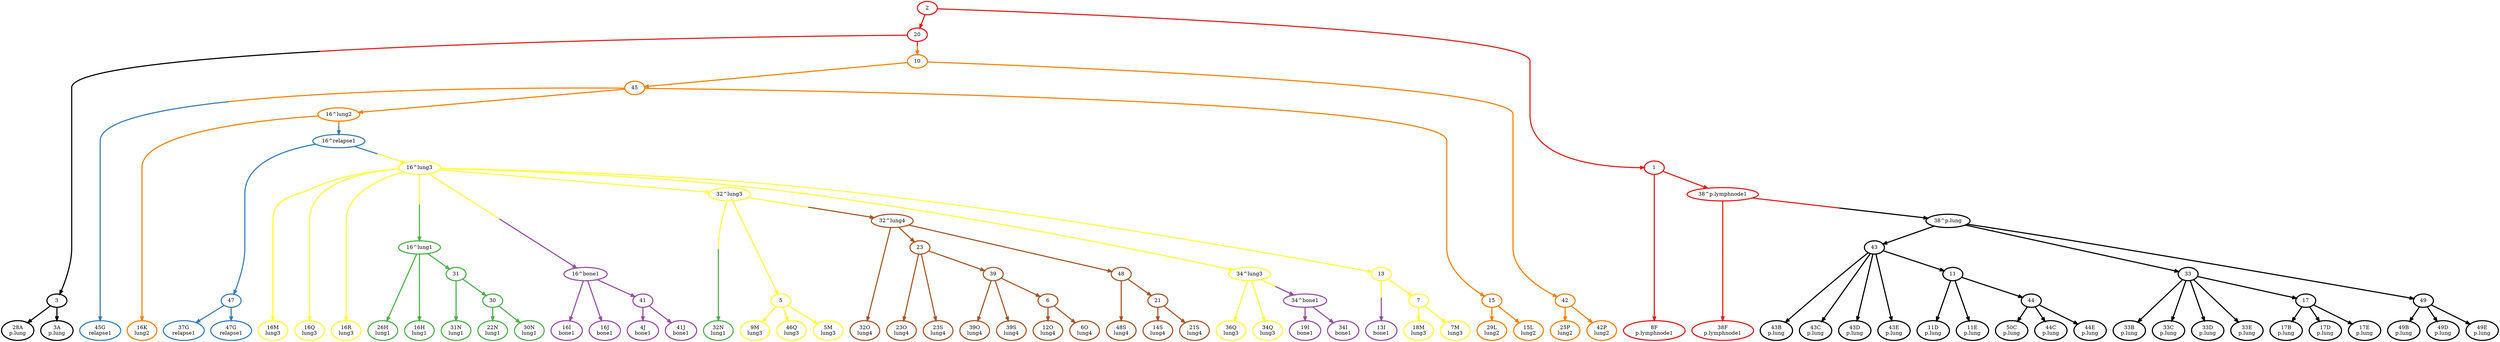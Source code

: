 digraph T {
	{
		rank=same
		0 [penwidth=3,colorscheme=set19,color=0,label="28A\np.lung"]
		1 [penwidth=3,colorscheme=set19,color=0,label="3A\np.lung"]
		2 [penwidth=3,colorscheme=set19,color=0,label="43B\np.lung"]
		3 [penwidth=3,colorscheme=set19,color=0,label="43C\np.lung"]
		4 [penwidth=3,colorscheme=set19,color=0,label="43D\np.lung"]
		5 [penwidth=3,colorscheme=set19,color=0,label="43E\np.lung"]
		6 [penwidth=3,colorscheme=set19,color=0,label="11D\np.lung"]
		7 [penwidth=3,colorscheme=set19,color=0,label="11E\np.lung"]
		8 [penwidth=3,colorscheme=set19,color=0,label="33B\np.lung"]
		9 [penwidth=3,colorscheme=set19,color=0,label="33C\np.lung"]
		10 [penwidth=3,colorscheme=set19,color=0,label="33D\np.lung"]
		11 [penwidth=3,colorscheme=set19,color=0,label="33E\np.lung"]
		12 [penwidth=3,colorscheme=set19,color=0,label="50C\np.lung"]
		13 [penwidth=3,colorscheme=set19,color=0,label="44C\np.lung"]
		14 [penwidth=3,colorscheme=set19,color=0,label="44E\np.lung"]
		15 [penwidth=3,colorscheme=set19,color=0,label="17B\np.lung"]
		16 [penwidth=3,colorscheme=set19,color=0,label="17D\np.lung"]
		17 [penwidth=3,colorscheme=set19,color=0,label="17E\np.lung"]
		18 [penwidth=3,colorscheme=set19,color=0,label="49B\np.lung"]
		19 [penwidth=3,colorscheme=set19,color=0,label="49D\np.lung"]
		20 [penwidth=3,colorscheme=set19,color=0,label="49E\np.lung"]
		21 [penwidth=3,colorscheme=set19,color=1,label="8F\np.lymphnode1"]
		22 [penwidth=3,colorscheme=set19,color=1,label="38F\np.lymphnode1"]
		23 [penwidth=3,colorscheme=set19,color=2,label="37G\nrelapse1"]
		24 [penwidth=3,colorscheme=set19,color=2,label="47G\nrelapse1"]
		25 [penwidth=3,colorscheme=set19,color=3,label="26H\nlung1"]
		26 [penwidth=3,colorscheme=set19,color=3,label="16H\nlung1"]
		27 [penwidth=3,colorscheme=set19,color=3,label="31N\nlung1"]
		28 [penwidth=3,colorscheme=set19,color=3,label="22N\nlung1"]
		29 [penwidth=3,colorscheme=set19,color=3,label="30N\nlung1"]
		30 [penwidth=3,colorscheme=set19,color=4,label="16I\nbone1"]
		31 [penwidth=3,colorscheme=set19,color=4,label="16J\nbone1"]
		32 [penwidth=3,colorscheme=set19,color=4,label="19I\nbone1"]
		33 [penwidth=3,colorscheme=set19,color=4,label="34I\nbone1"]
		34 [penwidth=3,colorscheme=set19,color=4,label="4J\nbone1"]
		35 [penwidth=3,colorscheme=set19,color=4,label="41J\nbone1"]
		36 [penwidth=3,colorscheme=set19,color=2,label="45G\nrelapse1"]
		37 [penwidth=3,colorscheme=set19,color=5,label="16K\nlung2"]
		38 [penwidth=3,colorscheme=set19,color=5,label="29L\nlung2"]
		39 [penwidth=3,colorscheme=set19,color=5,label="15L\nlung2"]
		40 [penwidth=3,colorscheme=set19,color=5,label="25P\nlung2"]
		41 [penwidth=3,colorscheme=set19,color=5,label="42P\nlung2"]
		42 [penwidth=3,colorscheme=set19,color=3,label="32N\nlung1"]
		43 [penwidth=3,colorscheme=set19,color=4,label="13I\nbone1"]
		44 [penwidth=3,colorscheme=set19,color=6,label="9M\nlung3"]
		45 [penwidth=3,colorscheme=set19,color=6,label="46Q\nlung3"]
		46 [penwidth=3,colorscheme=set19,color=6,label="5M\nlung3"]
		47 [penwidth=3,colorscheme=set19,color=6,label="18M\nlung3"]
		48 [penwidth=3,colorscheme=set19,color=6,label="7M\nlung3"]
		49 [penwidth=3,colorscheme=set19,color=6,label="16M\nlung3"]
		50 [penwidth=3,colorscheme=set19,color=6,label="16Q\nlung3"]
		51 [penwidth=3,colorscheme=set19,color=6,label="16R\nlung3"]
		52 [penwidth=3,colorscheme=set19,color=6,label="36Q\nlung3"]
		53 [penwidth=3,colorscheme=set19,color=6,label="34Q\nlung3"]
		54 [penwidth=3,colorscheme=set19,color=7,label="32O\nlung4"]
		55 [penwidth=3,colorscheme=set19,color=7,label="39O\nlung4"]
		56 [penwidth=3,colorscheme=set19,color=7,label="39S\nlung4"]
		57 [penwidth=3,colorscheme=set19,color=7,label="12O\nlung4"]
		58 [penwidth=3,colorscheme=set19,color=7,label="6O\nlung4"]
		59 [penwidth=3,colorscheme=set19,color=7,label="48S\nlung4"]
		60 [penwidth=3,colorscheme=set19,color=7,label="14S\nlung4"]
		61 [penwidth=3,colorscheme=set19,color=7,label="21S\nlung4"]
		62 [penwidth=3,colorscheme=set19,color=7,label="23O\nlung4"]
		63 [penwidth=3,colorscheme=set19,color=7,label="23S\nlung4"]
	}
	64 [penwidth=3,colorscheme=set19,color=0,label="3"]
	65 [penwidth=3,colorscheme=set19,color=0,label="43"]
	66 [penwidth=3,colorscheme=set19,color=0,label="11"]
	67 [penwidth=3,colorscheme=set19,color=0,label="44"]
	68 [penwidth=3,colorscheme=set19,color=0,label="38^p.lung"]
	69 [penwidth=3,colorscheme=set19,color=0,label="33"]
	70 [penwidth=3,colorscheme=set19,color=0,label="49"]
	71 [penwidth=3,colorscheme=set19,color=0,label="17"]
	72 [penwidth=3,colorscheme=set19,color=1,label="38^p.lymphnode1"]
	73 [penwidth=3,colorscheme=set19,color=1,label="20"]
	74 [penwidth=3,colorscheme=set19,color=1,label="2"]
	75 [penwidth=3,colorscheme=set19,color=1,label="1"]
	76 [penwidth=3,colorscheme=set19,color=5,label="10"]
	77 [penwidth=3,colorscheme=set19,color=2,label="16^relapse1"]
	78 [penwidth=3,colorscheme=set19,color=2,label="47"]
	79 [penwidth=3,colorscheme=set19,color=6,label="16^lung3"]
	80 [penwidth=3,colorscheme=set19,color=3,label="16^lung1"]
	81 [penwidth=3,colorscheme=set19,color=3,label="31"]
	82 [penwidth=3,colorscheme=set19,color=3,label="30"]
	83 [penwidth=3,colorscheme=set19,color=4,label="16^bone1"]
	84 [penwidth=3,colorscheme=set19,color=4,label="41"]
	85 [penwidth=3,colorscheme=set19,color=4,label="34^bone1"]
	86 [penwidth=3,colorscheme=set19,color=5,label="16^lung2"]
	87 [penwidth=3,colorscheme=set19,color=5,label="45"]
	88 [penwidth=3,colorscheme=set19,color=5,label="42"]
	89 [penwidth=3,colorscheme=set19,color=5,label="15"]
	90 [penwidth=3,colorscheme=set19,color=6,label="32^lung3"]
	91 [penwidth=3,colorscheme=set19,color=6,label="34^lung3"]
	92 [penwidth=3,colorscheme=set19,color=6,label="13"]
	93 [penwidth=3,colorscheme=set19,color=6,label="5"]
	94 [penwidth=3,colorscheme=set19,color=6,label="7"]
	95 [penwidth=3,colorscheme=set19,color=7,label="32^lung4"]
	96 [penwidth=3,colorscheme=set19,color=7,label="23"]
	97 [penwidth=3,colorscheme=set19,color=7,label="48"]
	98 [penwidth=3,colorscheme=set19,color=7,label="39"]
	99 [penwidth=3,colorscheme=set19,color=7,label="6"]
	100 [penwidth=3,colorscheme=set19,color=7,label="21"]
	64 -> 0 [penwidth=3,colorscheme=set19,color="0;0.5:0"]
	64 -> 1 [penwidth=3,colorscheme=set19,color="0;0.5:0"]
	65 -> 66 [penwidth=3,colorscheme=set19,color="0;0.5:0"]
	65 -> 2 [penwidth=3,colorscheme=set19,color="0;0.5:0"]
	65 -> 3 [penwidth=3,colorscheme=set19,color="0;0.5:0"]
	65 -> 4 [penwidth=3,colorscheme=set19,color="0;0.5:0"]
	65 -> 5 [penwidth=3,colorscheme=set19,color="0;0.5:0"]
	66 -> 67 [penwidth=3,colorscheme=set19,color="0;0.5:0"]
	66 -> 6 [penwidth=3,colorscheme=set19,color="0;0.5:0"]
	66 -> 7 [penwidth=3,colorscheme=set19,color="0;0.5:0"]
	67 -> 12 [penwidth=3,colorscheme=set19,color="0;0.5:0"]
	67 -> 13 [penwidth=3,colorscheme=set19,color="0;0.5:0"]
	67 -> 14 [penwidth=3,colorscheme=set19,color="0;0.5:0"]
	68 -> 69 [penwidth=3,colorscheme=set19,color="0;0.5:0"]
	68 -> 65 [penwidth=3,colorscheme=set19,color="0;0.5:0"]
	68 -> 70 [penwidth=3,colorscheme=set19,color="0;0.5:0"]
	69 -> 71 [penwidth=3,colorscheme=set19,color="0;0.5:0"]
	69 -> 8 [penwidth=3,colorscheme=set19,color="0;0.5:0"]
	69 -> 9 [penwidth=3,colorscheme=set19,color="0;0.5:0"]
	69 -> 10 [penwidth=3,colorscheme=set19,color="0;0.5:0"]
	69 -> 11 [penwidth=3,colorscheme=set19,color="0;0.5:0"]
	70 -> 18 [penwidth=3,colorscheme=set19,color="0;0.5:0"]
	70 -> 19 [penwidth=3,colorscheme=set19,color="0;0.5:0"]
	70 -> 20 [penwidth=3,colorscheme=set19,color="0;0.5:0"]
	71 -> 15 [penwidth=3,colorscheme=set19,color="0;0.5:0"]
	71 -> 16 [penwidth=3,colorscheme=set19,color="0;0.5:0"]
	71 -> 17 [penwidth=3,colorscheme=set19,color="0;0.5:0"]
	72 -> 68 [penwidth=3,colorscheme=set19,color="1;0.5:0"]
	72 -> 22 [penwidth=3,colorscheme=set19,color="1;0.5:1"]
	73 -> 64 [penwidth=3,colorscheme=set19,color="1;0.5:0"]
	73 -> 76 [penwidth=3,colorscheme=set19,color="1;0.5:5"]
	74 -> 75 [penwidth=3,colorscheme=set19,color="1;0.5:1"]
	74 -> 73 [penwidth=3,colorscheme=set19,color="1;0.5:1"]
	75 -> 72 [penwidth=3,colorscheme=set19,color="1;0.5:1"]
	75 -> 21 [penwidth=3,colorscheme=set19,color="1;0.5:1"]
	76 -> 88 [penwidth=3,colorscheme=set19,color="5;0.5:5"]
	76 -> 87 [penwidth=3,colorscheme=set19,color="5;0.5:5"]
	77 -> 78 [penwidth=3,colorscheme=set19,color="2;0.5:2"]
	77 -> 79 [penwidth=3,colorscheme=set19,color="2;0.5:6"]
	78 -> 23 [penwidth=3,colorscheme=set19,color="2;0.5:2"]
	78 -> 24 [penwidth=3,colorscheme=set19,color="2;0.5:2"]
	79 -> 80 [penwidth=3,colorscheme=set19,color="6;0.5:3"]
	79 -> 83 [penwidth=3,colorscheme=set19,color="6;0.5:4"]
	79 -> 92 [penwidth=3,colorscheme=set19,color="6;0.5:6"]
	79 -> 90 [penwidth=3,colorscheme=set19,color="6;0.5:6"]
	79 -> 91 [penwidth=3,colorscheme=set19,color="6;0.5:6"]
	79 -> 49 [penwidth=3,colorscheme=set19,color="6;0.5:6"]
	79 -> 50 [penwidth=3,colorscheme=set19,color="6;0.5:6"]
	79 -> 51 [penwidth=3,colorscheme=set19,color="6;0.5:6"]
	80 -> 81 [penwidth=3,colorscheme=set19,color="3;0.5:3"]
	80 -> 25 [penwidth=3,colorscheme=set19,color="3;0.5:3"]
	80 -> 26 [penwidth=3,colorscheme=set19,color="3;0.5:3"]
	81 -> 82 [penwidth=3,colorscheme=set19,color="3;0.5:3"]
	81 -> 27 [penwidth=3,colorscheme=set19,color="3;0.5:3"]
	82 -> 28 [penwidth=3,colorscheme=set19,color="3;0.5:3"]
	82 -> 29 [penwidth=3,colorscheme=set19,color="3;0.5:3"]
	83 -> 84 [penwidth=3,colorscheme=set19,color="4;0.5:4"]
	83 -> 30 [penwidth=3,colorscheme=set19,color="4;0.5:4"]
	83 -> 31 [penwidth=3,colorscheme=set19,color="4;0.5:4"]
	84 -> 34 [penwidth=3,colorscheme=set19,color="4;0.5:4"]
	84 -> 35 [penwidth=3,colorscheme=set19,color="4;0.5:4"]
	85 -> 32 [penwidth=3,colorscheme=set19,color="4;0.5:4"]
	85 -> 33 [penwidth=3,colorscheme=set19,color="4;0.5:4"]
	86 -> 77 [penwidth=3,colorscheme=set19,color="5;0.5:2"]
	86 -> 37 [penwidth=3,colorscheme=set19,color="5;0.5:5"]
	87 -> 36 [penwidth=3,colorscheme=set19,color="5;0.5:2"]
	87 -> 89 [penwidth=3,colorscheme=set19,color="5;0.5:5"]
	87 -> 86 [penwidth=3,colorscheme=set19,color="5;0.5:5"]
	88 -> 40 [penwidth=3,colorscheme=set19,color="5;0.5:5"]
	88 -> 41 [penwidth=3,colorscheme=set19,color="5;0.5:5"]
	89 -> 38 [penwidth=3,colorscheme=set19,color="5;0.5:5"]
	89 -> 39 [penwidth=3,colorscheme=set19,color="5;0.5:5"]
	90 -> 42 [penwidth=3,colorscheme=set19,color="6;0.5:3"]
	90 -> 93 [penwidth=3,colorscheme=set19,color="6;0.5:6"]
	90 -> 95 [penwidth=3,colorscheme=set19,color="6;0.5:7"]
	91 -> 85 [penwidth=3,colorscheme=set19,color="6;0.5:4"]
	91 -> 52 [penwidth=3,colorscheme=set19,color="6;0.5:6"]
	91 -> 53 [penwidth=3,colorscheme=set19,color="6;0.5:6"]
	92 -> 43 [penwidth=3,colorscheme=set19,color="6;0.5:4"]
	92 -> 94 [penwidth=3,colorscheme=set19,color="6;0.5:6"]
	93 -> 44 [penwidth=3,colorscheme=set19,color="6;0.5:6"]
	93 -> 45 [penwidth=3,colorscheme=set19,color="6;0.5:6"]
	93 -> 46 [penwidth=3,colorscheme=set19,color="6;0.5:6"]
	94 -> 47 [penwidth=3,colorscheme=set19,color="6;0.5:6"]
	94 -> 48 [penwidth=3,colorscheme=set19,color="6;0.5:6"]
	95 -> 96 [penwidth=3,colorscheme=set19,color="7;0.5:7"]
	95 -> 97 [penwidth=3,colorscheme=set19,color="7;0.5:7"]
	95 -> 54 [penwidth=3,colorscheme=set19,color="7;0.5:7"]
	96 -> 98 [penwidth=3,colorscheme=set19,color="7;0.5:7"]
	96 -> 62 [penwidth=3,colorscheme=set19,color="7;0.5:7"]
	96 -> 63 [penwidth=3,colorscheme=set19,color="7;0.5:7"]
	97 -> 100 [penwidth=3,colorscheme=set19,color="7;0.5:7"]
	97 -> 59 [penwidth=3,colorscheme=set19,color="7;0.5:7"]
	98 -> 99 [penwidth=3,colorscheme=set19,color="7;0.5:7"]
	98 -> 55 [penwidth=3,colorscheme=set19,color="7;0.5:7"]
	98 -> 56 [penwidth=3,colorscheme=set19,color="7;0.5:7"]
	99 -> 57 [penwidth=3,colorscheme=set19,color="7;0.5:7"]
	99 -> 58 [penwidth=3,colorscheme=set19,color="7;0.5:7"]
	100 -> 60 [penwidth=3,colorscheme=set19,color="7;0.5:7"]
	100 -> 61 [penwidth=3,colorscheme=set19,color="7;0.5:7"]
}
